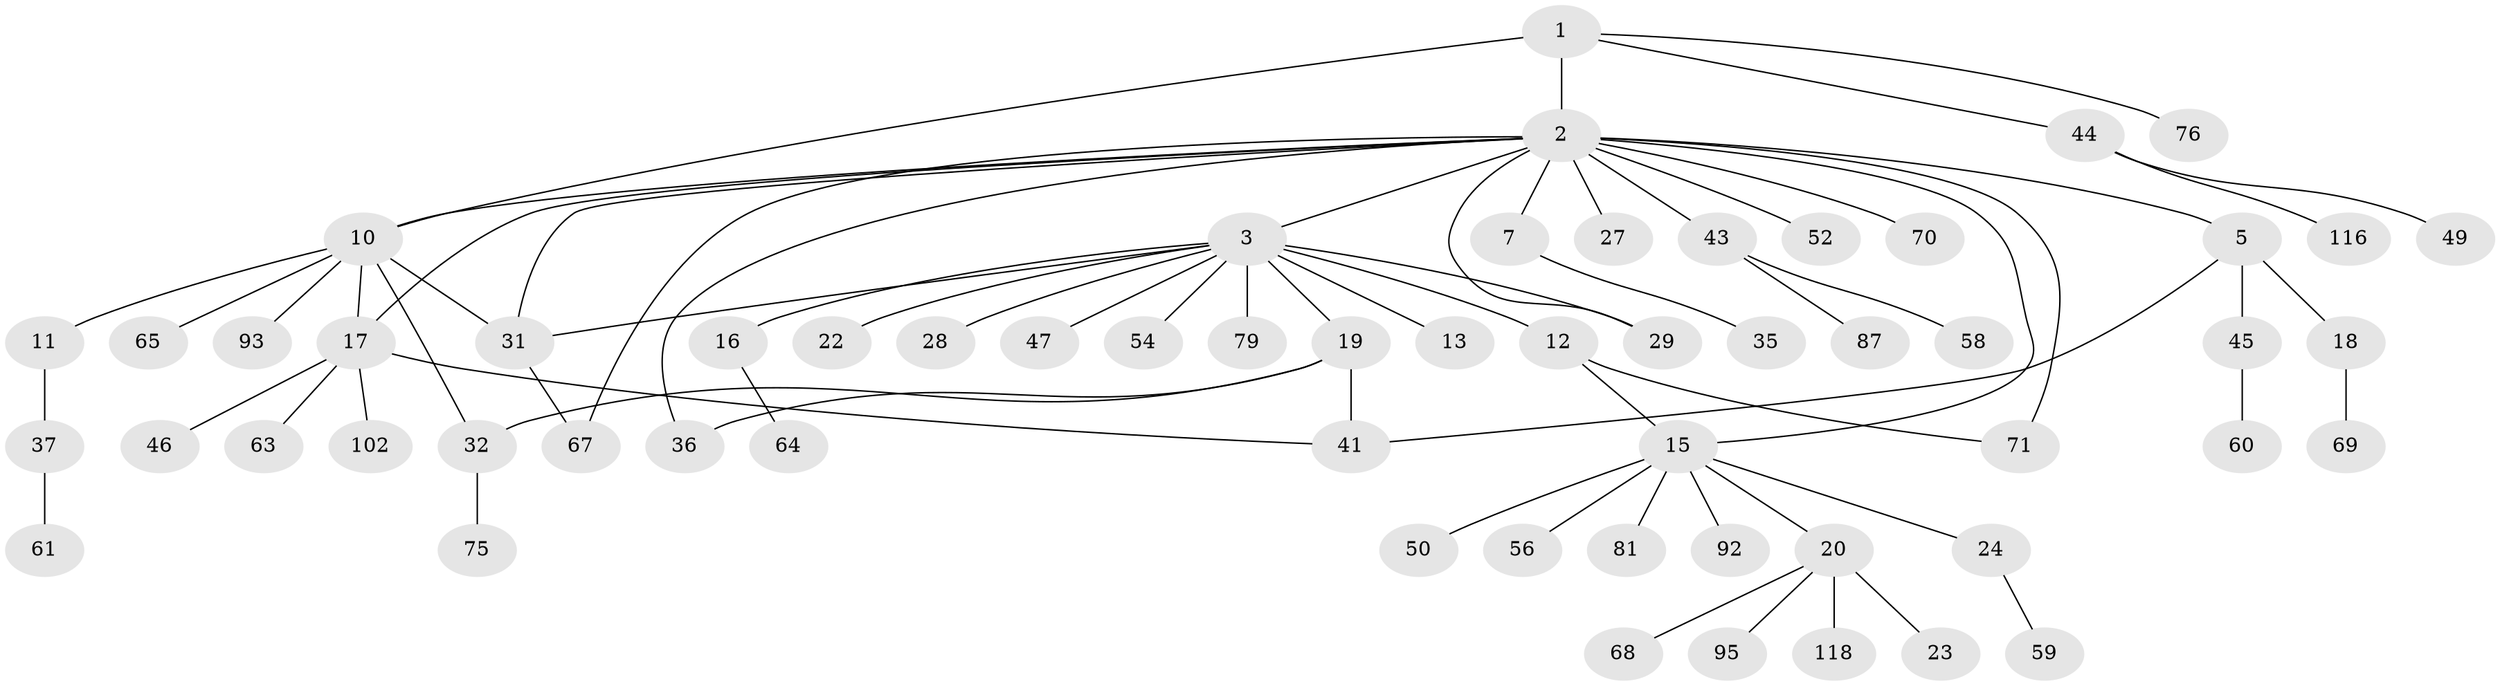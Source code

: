 // original degree distribution, {6: 0.025, 7: 0.016666666666666666, 8: 0.016666666666666666, 10: 0.016666666666666666, 4: 0.075, 15: 0.008333333333333333, 2: 0.26666666666666666, 1: 0.4666666666666667, 5: 0.008333333333333333, 3: 0.1}
// Generated by graph-tools (version 1.1) at 2025/18/03/04/25 18:18:14]
// undirected, 60 vertices, 71 edges
graph export_dot {
graph [start="1"]
  node [color=gray90,style=filled];
  1 [super="+21"];
  2 [super="+4"];
  3 [super="+26+8+109+9"];
  5;
  7;
  10 [super="+14"];
  11;
  12 [super="+110"];
  13 [super="+42"];
  15;
  16;
  17;
  18;
  19 [super="+25"];
  20;
  22 [super="+113"];
  23;
  24;
  27;
  28;
  29;
  31 [super="+82+34"];
  32;
  35;
  36 [super="+89+55+72"];
  37;
  41 [super="+85+91"];
  43;
  44 [super="+48"];
  45;
  46 [super="+51"];
  47;
  49;
  50;
  52 [super="+94+57"];
  54;
  56;
  58 [super="+103"];
  59;
  60;
  61 [super="+73"];
  63;
  64;
  65;
  67;
  68 [super="+84"];
  69 [super="+74"];
  70 [super="+108"];
  71;
  75;
  76;
  79 [super="+90"];
  81;
  87;
  92;
  93;
  95;
  102;
  116;
  118;
  1 -- 2 [weight=2];
  1 -- 10;
  1 -- 44;
  1 -- 76;
  2 -- 3 [weight=2];
  2 -- 5;
  2 -- 36;
  2 -- 67;
  2 -- 70 [weight=2];
  2 -- 71;
  2 -- 7;
  2 -- 10;
  2 -- 43 [weight=2];
  2 -- 15;
  2 -- 17 [weight=2];
  2 -- 52;
  2 -- 27;
  2 -- 29;
  2 -- 31;
  3 -- 16;
  3 -- 22;
  3 -- 28;
  3 -- 31;
  3 -- 12;
  3 -- 13;
  3 -- 47;
  3 -- 79;
  3 -- 19;
  3 -- 54;
  3 -- 29;
  5 -- 18;
  5 -- 41;
  5 -- 45;
  7 -- 35;
  10 -- 11;
  10 -- 65;
  10 -- 93;
  10 -- 32;
  10 -- 17;
  10 -- 31;
  11 -- 37;
  12 -- 71;
  12 -- 15;
  15 -- 20;
  15 -- 24;
  15 -- 50;
  15 -- 56;
  15 -- 81;
  15 -- 92;
  16 -- 64;
  17 -- 46;
  17 -- 63;
  17 -- 102;
  17 -- 41;
  18 -- 69;
  19 -- 32;
  19 -- 41;
  19 -- 36;
  20 -- 23;
  20 -- 68;
  20 -- 95;
  20 -- 118;
  24 -- 59;
  31 -- 67;
  32 -- 75;
  37 -- 61;
  43 -- 58;
  43 -- 87;
  44 -- 49;
  44 -- 116;
  45 -- 60;
}
